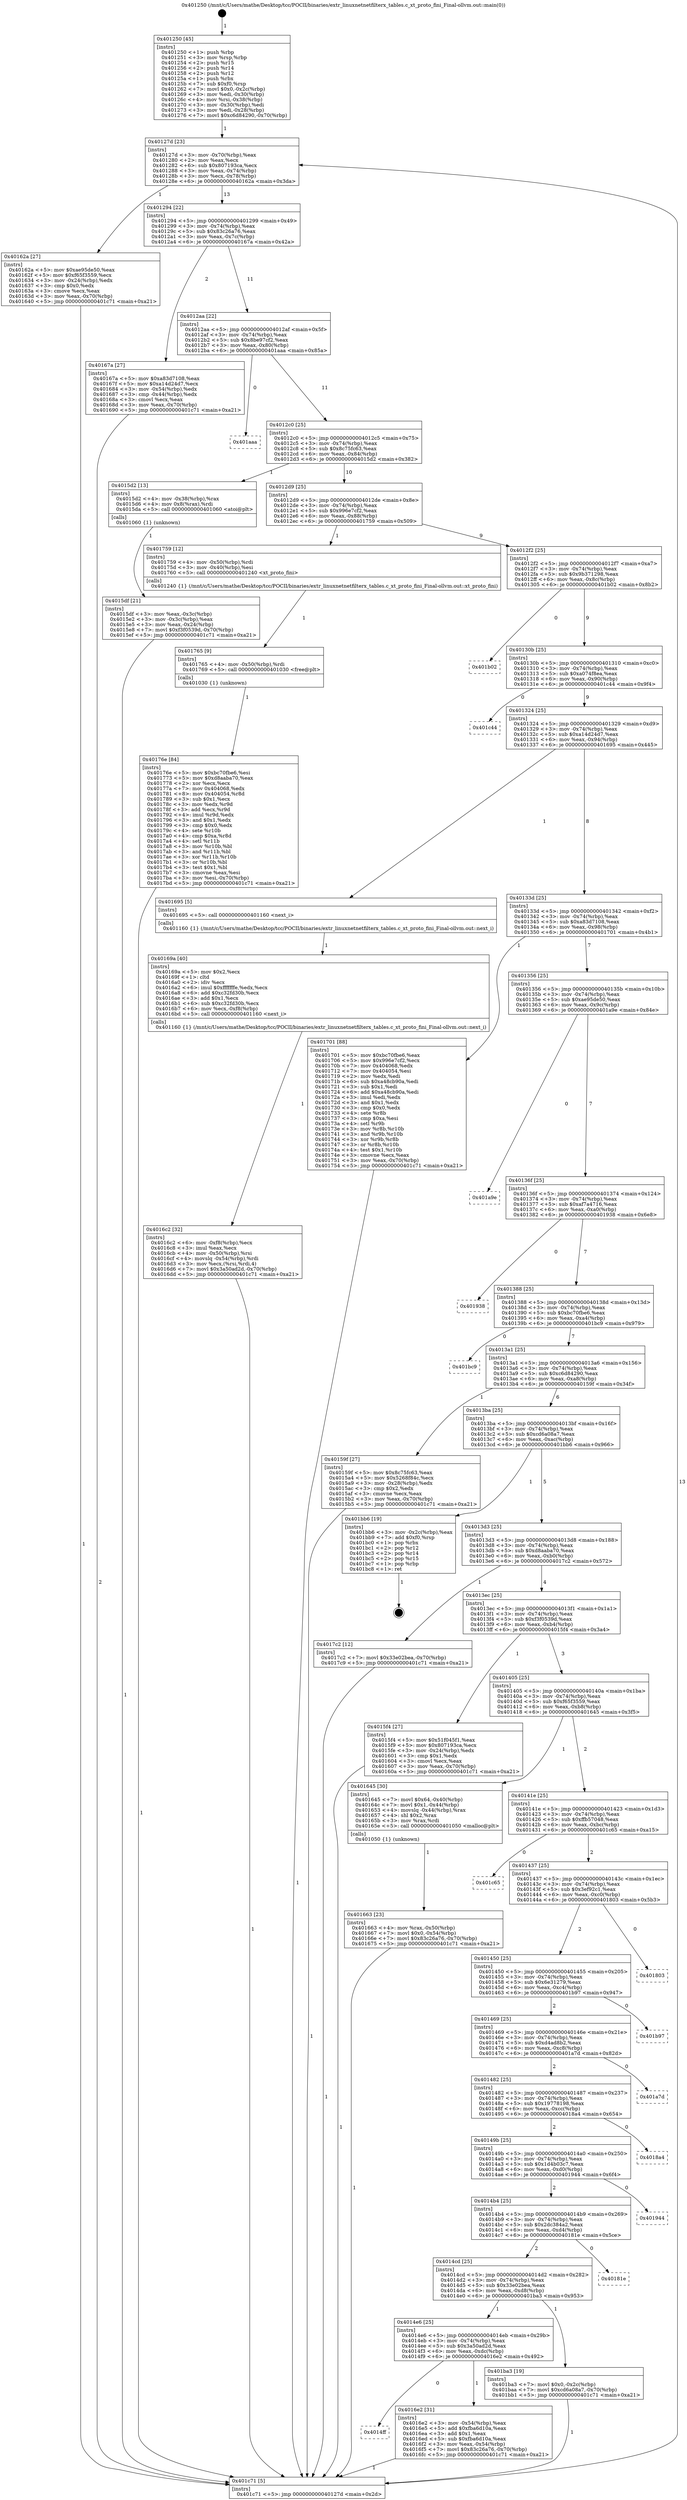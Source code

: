 digraph "0x401250" {
  label = "0x401250 (/mnt/c/Users/mathe/Desktop/tcc/POCII/binaries/extr_linuxnetnetfilterx_tables.c_xt_proto_fini_Final-ollvm.out::main(0))"
  labelloc = "t"
  node[shape=record]

  Entry [label="",width=0.3,height=0.3,shape=circle,fillcolor=black,style=filled]
  "0x40127d" [label="{
     0x40127d [23]\l
     | [instrs]\l
     &nbsp;&nbsp;0x40127d \<+3\>: mov -0x70(%rbp),%eax\l
     &nbsp;&nbsp;0x401280 \<+2\>: mov %eax,%ecx\l
     &nbsp;&nbsp;0x401282 \<+6\>: sub $0x807193ca,%ecx\l
     &nbsp;&nbsp;0x401288 \<+3\>: mov %eax,-0x74(%rbp)\l
     &nbsp;&nbsp;0x40128b \<+3\>: mov %ecx,-0x78(%rbp)\l
     &nbsp;&nbsp;0x40128e \<+6\>: je 000000000040162a \<main+0x3da\>\l
  }"]
  "0x40162a" [label="{
     0x40162a [27]\l
     | [instrs]\l
     &nbsp;&nbsp;0x40162a \<+5\>: mov $0xae95de50,%eax\l
     &nbsp;&nbsp;0x40162f \<+5\>: mov $0xf65f3559,%ecx\l
     &nbsp;&nbsp;0x401634 \<+3\>: mov -0x24(%rbp),%edx\l
     &nbsp;&nbsp;0x401637 \<+3\>: cmp $0x0,%edx\l
     &nbsp;&nbsp;0x40163a \<+3\>: cmove %ecx,%eax\l
     &nbsp;&nbsp;0x40163d \<+3\>: mov %eax,-0x70(%rbp)\l
     &nbsp;&nbsp;0x401640 \<+5\>: jmp 0000000000401c71 \<main+0xa21\>\l
  }"]
  "0x401294" [label="{
     0x401294 [22]\l
     | [instrs]\l
     &nbsp;&nbsp;0x401294 \<+5\>: jmp 0000000000401299 \<main+0x49\>\l
     &nbsp;&nbsp;0x401299 \<+3\>: mov -0x74(%rbp),%eax\l
     &nbsp;&nbsp;0x40129c \<+5\>: sub $0x83c26a76,%eax\l
     &nbsp;&nbsp;0x4012a1 \<+3\>: mov %eax,-0x7c(%rbp)\l
     &nbsp;&nbsp;0x4012a4 \<+6\>: je 000000000040167a \<main+0x42a\>\l
  }"]
  Exit [label="",width=0.3,height=0.3,shape=circle,fillcolor=black,style=filled,peripheries=2]
  "0x40167a" [label="{
     0x40167a [27]\l
     | [instrs]\l
     &nbsp;&nbsp;0x40167a \<+5\>: mov $0xa83d7108,%eax\l
     &nbsp;&nbsp;0x40167f \<+5\>: mov $0xa14d24d7,%ecx\l
     &nbsp;&nbsp;0x401684 \<+3\>: mov -0x54(%rbp),%edx\l
     &nbsp;&nbsp;0x401687 \<+3\>: cmp -0x44(%rbp),%edx\l
     &nbsp;&nbsp;0x40168a \<+3\>: cmovl %ecx,%eax\l
     &nbsp;&nbsp;0x40168d \<+3\>: mov %eax,-0x70(%rbp)\l
     &nbsp;&nbsp;0x401690 \<+5\>: jmp 0000000000401c71 \<main+0xa21\>\l
  }"]
  "0x4012aa" [label="{
     0x4012aa [22]\l
     | [instrs]\l
     &nbsp;&nbsp;0x4012aa \<+5\>: jmp 00000000004012af \<main+0x5f\>\l
     &nbsp;&nbsp;0x4012af \<+3\>: mov -0x74(%rbp),%eax\l
     &nbsp;&nbsp;0x4012b2 \<+5\>: sub $0x8be97cf2,%eax\l
     &nbsp;&nbsp;0x4012b7 \<+3\>: mov %eax,-0x80(%rbp)\l
     &nbsp;&nbsp;0x4012ba \<+6\>: je 0000000000401aaa \<main+0x85a\>\l
  }"]
  "0x40176e" [label="{
     0x40176e [84]\l
     | [instrs]\l
     &nbsp;&nbsp;0x40176e \<+5\>: mov $0xbc70fbe6,%esi\l
     &nbsp;&nbsp;0x401773 \<+5\>: mov $0xd8aaba70,%eax\l
     &nbsp;&nbsp;0x401778 \<+2\>: xor %ecx,%ecx\l
     &nbsp;&nbsp;0x40177a \<+7\>: mov 0x404068,%edx\l
     &nbsp;&nbsp;0x401781 \<+8\>: mov 0x404054,%r8d\l
     &nbsp;&nbsp;0x401789 \<+3\>: sub $0x1,%ecx\l
     &nbsp;&nbsp;0x40178c \<+3\>: mov %edx,%r9d\l
     &nbsp;&nbsp;0x40178f \<+3\>: add %ecx,%r9d\l
     &nbsp;&nbsp;0x401792 \<+4\>: imul %r9d,%edx\l
     &nbsp;&nbsp;0x401796 \<+3\>: and $0x1,%edx\l
     &nbsp;&nbsp;0x401799 \<+3\>: cmp $0x0,%edx\l
     &nbsp;&nbsp;0x40179c \<+4\>: sete %r10b\l
     &nbsp;&nbsp;0x4017a0 \<+4\>: cmp $0xa,%r8d\l
     &nbsp;&nbsp;0x4017a4 \<+4\>: setl %r11b\l
     &nbsp;&nbsp;0x4017a8 \<+3\>: mov %r10b,%bl\l
     &nbsp;&nbsp;0x4017ab \<+3\>: and %r11b,%bl\l
     &nbsp;&nbsp;0x4017ae \<+3\>: xor %r11b,%r10b\l
     &nbsp;&nbsp;0x4017b1 \<+3\>: or %r10b,%bl\l
     &nbsp;&nbsp;0x4017b4 \<+3\>: test $0x1,%bl\l
     &nbsp;&nbsp;0x4017b7 \<+3\>: cmovne %eax,%esi\l
     &nbsp;&nbsp;0x4017ba \<+3\>: mov %esi,-0x70(%rbp)\l
     &nbsp;&nbsp;0x4017bd \<+5\>: jmp 0000000000401c71 \<main+0xa21\>\l
  }"]
  "0x401aaa" [label="{
     0x401aaa\l
  }", style=dashed]
  "0x4012c0" [label="{
     0x4012c0 [25]\l
     | [instrs]\l
     &nbsp;&nbsp;0x4012c0 \<+5\>: jmp 00000000004012c5 \<main+0x75\>\l
     &nbsp;&nbsp;0x4012c5 \<+3\>: mov -0x74(%rbp),%eax\l
     &nbsp;&nbsp;0x4012c8 \<+5\>: sub $0x8c75fc63,%eax\l
     &nbsp;&nbsp;0x4012cd \<+6\>: mov %eax,-0x84(%rbp)\l
     &nbsp;&nbsp;0x4012d3 \<+6\>: je 00000000004015d2 \<main+0x382\>\l
  }"]
  "0x401765" [label="{
     0x401765 [9]\l
     | [instrs]\l
     &nbsp;&nbsp;0x401765 \<+4\>: mov -0x50(%rbp),%rdi\l
     &nbsp;&nbsp;0x401769 \<+5\>: call 0000000000401030 \<free@plt\>\l
     | [calls]\l
     &nbsp;&nbsp;0x401030 \{1\} (unknown)\l
  }"]
  "0x4015d2" [label="{
     0x4015d2 [13]\l
     | [instrs]\l
     &nbsp;&nbsp;0x4015d2 \<+4\>: mov -0x38(%rbp),%rax\l
     &nbsp;&nbsp;0x4015d6 \<+4\>: mov 0x8(%rax),%rdi\l
     &nbsp;&nbsp;0x4015da \<+5\>: call 0000000000401060 \<atoi@plt\>\l
     | [calls]\l
     &nbsp;&nbsp;0x401060 \{1\} (unknown)\l
  }"]
  "0x4012d9" [label="{
     0x4012d9 [25]\l
     | [instrs]\l
     &nbsp;&nbsp;0x4012d9 \<+5\>: jmp 00000000004012de \<main+0x8e\>\l
     &nbsp;&nbsp;0x4012de \<+3\>: mov -0x74(%rbp),%eax\l
     &nbsp;&nbsp;0x4012e1 \<+5\>: sub $0x996e7cf2,%eax\l
     &nbsp;&nbsp;0x4012e6 \<+6\>: mov %eax,-0x88(%rbp)\l
     &nbsp;&nbsp;0x4012ec \<+6\>: je 0000000000401759 \<main+0x509\>\l
  }"]
  "0x4014ff" [label="{
     0x4014ff\l
  }", style=dashed]
  "0x401759" [label="{
     0x401759 [12]\l
     | [instrs]\l
     &nbsp;&nbsp;0x401759 \<+4\>: mov -0x50(%rbp),%rdi\l
     &nbsp;&nbsp;0x40175d \<+3\>: mov -0x40(%rbp),%esi\l
     &nbsp;&nbsp;0x401760 \<+5\>: call 0000000000401240 \<xt_proto_fini\>\l
     | [calls]\l
     &nbsp;&nbsp;0x401240 \{1\} (/mnt/c/Users/mathe/Desktop/tcc/POCII/binaries/extr_linuxnetnetfilterx_tables.c_xt_proto_fini_Final-ollvm.out::xt_proto_fini)\l
  }"]
  "0x4012f2" [label="{
     0x4012f2 [25]\l
     | [instrs]\l
     &nbsp;&nbsp;0x4012f2 \<+5\>: jmp 00000000004012f7 \<main+0xa7\>\l
     &nbsp;&nbsp;0x4012f7 \<+3\>: mov -0x74(%rbp),%eax\l
     &nbsp;&nbsp;0x4012fa \<+5\>: sub $0x9b371298,%eax\l
     &nbsp;&nbsp;0x4012ff \<+6\>: mov %eax,-0x8c(%rbp)\l
     &nbsp;&nbsp;0x401305 \<+6\>: je 0000000000401b02 \<main+0x8b2\>\l
  }"]
  "0x4016e2" [label="{
     0x4016e2 [31]\l
     | [instrs]\l
     &nbsp;&nbsp;0x4016e2 \<+3\>: mov -0x54(%rbp),%eax\l
     &nbsp;&nbsp;0x4016e5 \<+5\>: add $0xfba6d10a,%eax\l
     &nbsp;&nbsp;0x4016ea \<+3\>: add $0x1,%eax\l
     &nbsp;&nbsp;0x4016ed \<+5\>: sub $0xfba6d10a,%eax\l
     &nbsp;&nbsp;0x4016f2 \<+3\>: mov %eax,-0x54(%rbp)\l
     &nbsp;&nbsp;0x4016f5 \<+7\>: movl $0x83c26a76,-0x70(%rbp)\l
     &nbsp;&nbsp;0x4016fc \<+5\>: jmp 0000000000401c71 \<main+0xa21\>\l
  }"]
  "0x401b02" [label="{
     0x401b02\l
  }", style=dashed]
  "0x40130b" [label="{
     0x40130b [25]\l
     | [instrs]\l
     &nbsp;&nbsp;0x40130b \<+5\>: jmp 0000000000401310 \<main+0xc0\>\l
     &nbsp;&nbsp;0x401310 \<+3\>: mov -0x74(%rbp),%eax\l
     &nbsp;&nbsp;0x401313 \<+5\>: sub $0xa074f8ea,%eax\l
     &nbsp;&nbsp;0x401318 \<+6\>: mov %eax,-0x90(%rbp)\l
     &nbsp;&nbsp;0x40131e \<+6\>: je 0000000000401c44 \<main+0x9f4\>\l
  }"]
  "0x4014e6" [label="{
     0x4014e6 [25]\l
     | [instrs]\l
     &nbsp;&nbsp;0x4014e6 \<+5\>: jmp 00000000004014eb \<main+0x29b\>\l
     &nbsp;&nbsp;0x4014eb \<+3\>: mov -0x74(%rbp),%eax\l
     &nbsp;&nbsp;0x4014ee \<+5\>: sub $0x3a50ad2d,%eax\l
     &nbsp;&nbsp;0x4014f3 \<+6\>: mov %eax,-0xdc(%rbp)\l
     &nbsp;&nbsp;0x4014f9 \<+6\>: je 00000000004016e2 \<main+0x492\>\l
  }"]
  "0x401c44" [label="{
     0x401c44\l
  }", style=dashed]
  "0x401324" [label="{
     0x401324 [25]\l
     | [instrs]\l
     &nbsp;&nbsp;0x401324 \<+5\>: jmp 0000000000401329 \<main+0xd9\>\l
     &nbsp;&nbsp;0x401329 \<+3\>: mov -0x74(%rbp),%eax\l
     &nbsp;&nbsp;0x40132c \<+5\>: sub $0xa14d24d7,%eax\l
     &nbsp;&nbsp;0x401331 \<+6\>: mov %eax,-0x94(%rbp)\l
     &nbsp;&nbsp;0x401337 \<+6\>: je 0000000000401695 \<main+0x445\>\l
  }"]
  "0x401ba3" [label="{
     0x401ba3 [19]\l
     | [instrs]\l
     &nbsp;&nbsp;0x401ba3 \<+7\>: movl $0x0,-0x2c(%rbp)\l
     &nbsp;&nbsp;0x401baa \<+7\>: movl $0xcd6a08a7,-0x70(%rbp)\l
     &nbsp;&nbsp;0x401bb1 \<+5\>: jmp 0000000000401c71 \<main+0xa21\>\l
  }"]
  "0x401695" [label="{
     0x401695 [5]\l
     | [instrs]\l
     &nbsp;&nbsp;0x401695 \<+5\>: call 0000000000401160 \<next_i\>\l
     | [calls]\l
     &nbsp;&nbsp;0x401160 \{1\} (/mnt/c/Users/mathe/Desktop/tcc/POCII/binaries/extr_linuxnetnetfilterx_tables.c_xt_proto_fini_Final-ollvm.out::next_i)\l
  }"]
  "0x40133d" [label="{
     0x40133d [25]\l
     | [instrs]\l
     &nbsp;&nbsp;0x40133d \<+5\>: jmp 0000000000401342 \<main+0xf2\>\l
     &nbsp;&nbsp;0x401342 \<+3\>: mov -0x74(%rbp),%eax\l
     &nbsp;&nbsp;0x401345 \<+5\>: sub $0xa83d7108,%eax\l
     &nbsp;&nbsp;0x40134a \<+6\>: mov %eax,-0x98(%rbp)\l
     &nbsp;&nbsp;0x401350 \<+6\>: je 0000000000401701 \<main+0x4b1\>\l
  }"]
  "0x4014cd" [label="{
     0x4014cd [25]\l
     | [instrs]\l
     &nbsp;&nbsp;0x4014cd \<+5\>: jmp 00000000004014d2 \<main+0x282\>\l
     &nbsp;&nbsp;0x4014d2 \<+3\>: mov -0x74(%rbp),%eax\l
     &nbsp;&nbsp;0x4014d5 \<+5\>: sub $0x33e02bea,%eax\l
     &nbsp;&nbsp;0x4014da \<+6\>: mov %eax,-0xd8(%rbp)\l
     &nbsp;&nbsp;0x4014e0 \<+6\>: je 0000000000401ba3 \<main+0x953\>\l
  }"]
  "0x401701" [label="{
     0x401701 [88]\l
     | [instrs]\l
     &nbsp;&nbsp;0x401701 \<+5\>: mov $0xbc70fbe6,%eax\l
     &nbsp;&nbsp;0x401706 \<+5\>: mov $0x996e7cf2,%ecx\l
     &nbsp;&nbsp;0x40170b \<+7\>: mov 0x404068,%edx\l
     &nbsp;&nbsp;0x401712 \<+7\>: mov 0x404054,%esi\l
     &nbsp;&nbsp;0x401719 \<+2\>: mov %edx,%edi\l
     &nbsp;&nbsp;0x40171b \<+6\>: sub $0xa48cb90a,%edi\l
     &nbsp;&nbsp;0x401721 \<+3\>: sub $0x1,%edi\l
     &nbsp;&nbsp;0x401724 \<+6\>: add $0xa48cb90a,%edi\l
     &nbsp;&nbsp;0x40172a \<+3\>: imul %edi,%edx\l
     &nbsp;&nbsp;0x40172d \<+3\>: and $0x1,%edx\l
     &nbsp;&nbsp;0x401730 \<+3\>: cmp $0x0,%edx\l
     &nbsp;&nbsp;0x401733 \<+4\>: sete %r8b\l
     &nbsp;&nbsp;0x401737 \<+3\>: cmp $0xa,%esi\l
     &nbsp;&nbsp;0x40173a \<+4\>: setl %r9b\l
     &nbsp;&nbsp;0x40173e \<+3\>: mov %r8b,%r10b\l
     &nbsp;&nbsp;0x401741 \<+3\>: and %r9b,%r10b\l
     &nbsp;&nbsp;0x401744 \<+3\>: xor %r9b,%r8b\l
     &nbsp;&nbsp;0x401747 \<+3\>: or %r8b,%r10b\l
     &nbsp;&nbsp;0x40174a \<+4\>: test $0x1,%r10b\l
     &nbsp;&nbsp;0x40174e \<+3\>: cmovne %ecx,%eax\l
     &nbsp;&nbsp;0x401751 \<+3\>: mov %eax,-0x70(%rbp)\l
     &nbsp;&nbsp;0x401754 \<+5\>: jmp 0000000000401c71 \<main+0xa21\>\l
  }"]
  "0x401356" [label="{
     0x401356 [25]\l
     | [instrs]\l
     &nbsp;&nbsp;0x401356 \<+5\>: jmp 000000000040135b \<main+0x10b\>\l
     &nbsp;&nbsp;0x40135b \<+3\>: mov -0x74(%rbp),%eax\l
     &nbsp;&nbsp;0x40135e \<+5\>: sub $0xae95de50,%eax\l
     &nbsp;&nbsp;0x401363 \<+6\>: mov %eax,-0x9c(%rbp)\l
     &nbsp;&nbsp;0x401369 \<+6\>: je 0000000000401a9e \<main+0x84e\>\l
  }"]
  "0x40181e" [label="{
     0x40181e\l
  }", style=dashed]
  "0x401a9e" [label="{
     0x401a9e\l
  }", style=dashed]
  "0x40136f" [label="{
     0x40136f [25]\l
     | [instrs]\l
     &nbsp;&nbsp;0x40136f \<+5\>: jmp 0000000000401374 \<main+0x124\>\l
     &nbsp;&nbsp;0x401374 \<+3\>: mov -0x74(%rbp),%eax\l
     &nbsp;&nbsp;0x401377 \<+5\>: sub $0xaf7a4716,%eax\l
     &nbsp;&nbsp;0x40137c \<+6\>: mov %eax,-0xa0(%rbp)\l
     &nbsp;&nbsp;0x401382 \<+6\>: je 0000000000401938 \<main+0x6e8\>\l
  }"]
  "0x4014b4" [label="{
     0x4014b4 [25]\l
     | [instrs]\l
     &nbsp;&nbsp;0x4014b4 \<+5\>: jmp 00000000004014b9 \<main+0x269\>\l
     &nbsp;&nbsp;0x4014b9 \<+3\>: mov -0x74(%rbp),%eax\l
     &nbsp;&nbsp;0x4014bc \<+5\>: sub $0x2dc384a2,%eax\l
     &nbsp;&nbsp;0x4014c1 \<+6\>: mov %eax,-0xd4(%rbp)\l
     &nbsp;&nbsp;0x4014c7 \<+6\>: je 000000000040181e \<main+0x5ce\>\l
  }"]
  "0x401938" [label="{
     0x401938\l
  }", style=dashed]
  "0x401388" [label="{
     0x401388 [25]\l
     | [instrs]\l
     &nbsp;&nbsp;0x401388 \<+5\>: jmp 000000000040138d \<main+0x13d\>\l
     &nbsp;&nbsp;0x40138d \<+3\>: mov -0x74(%rbp),%eax\l
     &nbsp;&nbsp;0x401390 \<+5\>: sub $0xbc70fbe6,%eax\l
     &nbsp;&nbsp;0x401395 \<+6\>: mov %eax,-0xa4(%rbp)\l
     &nbsp;&nbsp;0x40139b \<+6\>: je 0000000000401bc9 \<main+0x979\>\l
  }"]
  "0x401944" [label="{
     0x401944\l
  }", style=dashed]
  "0x401bc9" [label="{
     0x401bc9\l
  }", style=dashed]
  "0x4013a1" [label="{
     0x4013a1 [25]\l
     | [instrs]\l
     &nbsp;&nbsp;0x4013a1 \<+5\>: jmp 00000000004013a6 \<main+0x156\>\l
     &nbsp;&nbsp;0x4013a6 \<+3\>: mov -0x74(%rbp),%eax\l
     &nbsp;&nbsp;0x4013a9 \<+5\>: sub $0xc6d84290,%eax\l
     &nbsp;&nbsp;0x4013ae \<+6\>: mov %eax,-0xa8(%rbp)\l
     &nbsp;&nbsp;0x4013b4 \<+6\>: je 000000000040159f \<main+0x34f\>\l
  }"]
  "0x40149b" [label="{
     0x40149b [25]\l
     | [instrs]\l
     &nbsp;&nbsp;0x40149b \<+5\>: jmp 00000000004014a0 \<main+0x250\>\l
     &nbsp;&nbsp;0x4014a0 \<+3\>: mov -0x74(%rbp),%eax\l
     &nbsp;&nbsp;0x4014a3 \<+5\>: sub $0x1d4b03c7,%eax\l
     &nbsp;&nbsp;0x4014a8 \<+6\>: mov %eax,-0xd0(%rbp)\l
     &nbsp;&nbsp;0x4014ae \<+6\>: je 0000000000401944 \<main+0x6f4\>\l
  }"]
  "0x40159f" [label="{
     0x40159f [27]\l
     | [instrs]\l
     &nbsp;&nbsp;0x40159f \<+5\>: mov $0x8c75fc63,%eax\l
     &nbsp;&nbsp;0x4015a4 \<+5\>: mov $0x5268f84c,%ecx\l
     &nbsp;&nbsp;0x4015a9 \<+3\>: mov -0x28(%rbp),%edx\l
     &nbsp;&nbsp;0x4015ac \<+3\>: cmp $0x2,%edx\l
     &nbsp;&nbsp;0x4015af \<+3\>: cmovne %ecx,%eax\l
     &nbsp;&nbsp;0x4015b2 \<+3\>: mov %eax,-0x70(%rbp)\l
     &nbsp;&nbsp;0x4015b5 \<+5\>: jmp 0000000000401c71 \<main+0xa21\>\l
  }"]
  "0x4013ba" [label="{
     0x4013ba [25]\l
     | [instrs]\l
     &nbsp;&nbsp;0x4013ba \<+5\>: jmp 00000000004013bf \<main+0x16f\>\l
     &nbsp;&nbsp;0x4013bf \<+3\>: mov -0x74(%rbp),%eax\l
     &nbsp;&nbsp;0x4013c2 \<+5\>: sub $0xcd6a08a7,%eax\l
     &nbsp;&nbsp;0x4013c7 \<+6\>: mov %eax,-0xac(%rbp)\l
     &nbsp;&nbsp;0x4013cd \<+6\>: je 0000000000401bb6 \<main+0x966\>\l
  }"]
  "0x401c71" [label="{
     0x401c71 [5]\l
     | [instrs]\l
     &nbsp;&nbsp;0x401c71 \<+5\>: jmp 000000000040127d \<main+0x2d\>\l
  }"]
  "0x401250" [label="{
     0x401250 [45]\l
     | [instrs]\l
     &nbsp;&nbsp;0x401250 \<+1\>: push %rbp\l
     &nbsp;&nbsp;0x401251 \<+3\>: mov %rsp,%rbp\l
     &nbsp;&nbsp;0x401254 \<+2\>: push %r15\l
     &nbsp;&nbsp;0x401256 \<+2\>: push %r14\l
     &nbsp;&nbsp;0x401258 \<+2\>: push %r12\l
     &nbsp;&nbsp;0x40125a \<+1\>: push %rbx\l
     &nbsp;&nbsp;0x40125b \<+7\>: sub $0xf0,%rsp\l
     &nbsp;&nbsp;0x401262 \<+7\>: movl $0x0,-0x2c(%rbp)\l
     &nbsp;&nbsp;0x401269 \<+3\>: mov %edi,-0x30(%rbp)\l
     &nbsp;&nbsp;0x40126c \<+4\>: mov %rsi,-0x38(%rbp)\l
     &nbsp;&nbsp;0x401270 \<+3\>: mov -0x30(%rbp),%edi\l
     &nbsp;&nbsp;0x401273 \<+3\>: mov %edi,-0x28(%rbp)\l
     &nbsp;&nbsp;0x401276 \<+7\>: movl $0xc6d84290,-0x70(%rbp)\l
  }"]
  "0x4015df" [label="{
     0x4015df [21]\l
     | [instrs]\l
     &nbsp;&nbsp;0x4015df \<+3\>: mov %eax,-0x3c(%rbp)\l
     &nbsp;&nbsp;0x4015e2 \<+3\>: mov -0x3c(%rbp),%eax\l
     &nbsp;&nbsp;0x4015e5 \<+3\>: mov %eax,-0x24(%rbp)\l
     &nbsp;&nbsp;0x4015e8 \<+7\>: movl $0xf3f0539d,-0x70(%rbp)\l
     &nbsp;&nbsp;0x4015ef \<+5\>: jmp 0000000000401c71 \<main+0xa21\>\l
  }"]
  "0x4018a4" [label="{
     0x4018a4\l
  }", style=dashed]
  "0x401bb6" [label="{
     0x401bb6 [19]\l
     | [instrs]\l
     &nbsp;&nbsp;0x401bb6 \<+3\>: mov -0x2c(%rbp),%eax\l
     &nbsp;&nbsp;0x401bb9 \<+7\>: add $0xf0,%rsp\l
     &nbsp;&nbsp;0x401bc0 \<+1\>: pop %rbx\l
     &nbsp;&nbsp;0x401bc1 \<+2\>: pop %r12\l
     &nbsp;&nbsp;0x401bc3 \<+2\>: pop %r14\l
     &nbsp;&nbsp;0x401bc5 \<+2\>: pop %r15\l
     &nbsp;&nbsp;0x401bc7 \<+1\>: pop %rbp\l
     &nbsp;&nbsp;0x401bc8 \<+1\>: ret\l
  }"]
  "0x4013d3" [label="{
     0x4013d3 [25]\l
     | [instrs]\l
     &nbsp;&nbsp;0x4013d3 \<+5\>: jmp 00000000004013d8 \<main+0x188\>\l
     &nbsp;&nbsp;0x4013d8 \<+3\>: mov -0x74(%rbp),%eax\l
     &nbsp;&nbsp;0x4013db \<+5\>: sub $0xd8aaba70,%eax\l
     &nbsp;&nbsp;0x4013e0 \<+6\>: mov %eax,-0xb0(%rbp)\l
     &nbsp;&nbsp;0x4013e6 \<+6\>: je 00000000004017c2 \<main+0x572\>\l
  }"]
  "0x401482" [label="{
     0x401482 [25]\l
     | [instrs]\l
     &nbsp;&nbsp;0x401482 \<+5\>: jmp 0000000000401487 \<main+0x237\>\l
     &nbsp;&nbsp;0x401487 \<+3\>: mov -0x74(%rbp),%eax\l
     &nbsp;&nbsp;0x40148a \<+5\>: sub $0x19778198,%eax\l
     &nbsp;&nbsp;0x40148f \<+6\>: mov %eax,-0xcc(%rbp)\l
     &nbsp;&nbsp;0x401495 \<+6\>: je 00000000004018a4 \<main+0x654\>\l
  }"]
  "0x4017c2" [label="{
     0x4017c2 [12]\l
     | [instrs]\l
     &nbsp;&nbsp;0x4017c2 \<+7\>: movl $0x33e02bea,-0x70(%rbp)\l
     &nbsp;&nbsp;0x4017c9 \<+5\>: jmp 0000000000401c71 \<main+0xa21\>\l
  }"]
  "0x4013ec" [label="{
     0x4013ec [25]\l
     | [instrs]\l
     &nbsp;&nbsp;0x4013ec \<+5\>: jmp 00000000004013f1 \<main+0x1a1\>\l
     &nbsp;&nbsp;0x4013f1 \<+3\>: mov -0x74(%rbp),%eax\l
     &nbsp;&nbsp;0x4013f4 \<+5\>: sub $0xf3f0539d,%eax\l
     &nbsp;&nbsp;0x4013f9 \<+6\>: mov %eax,-0xb4(%rbp)\l
     &nbsp;&nbsp;0x4013ff \<+6\>: je 00000000004015f4 \<main+0x3a4\>\l
  }"]
  "0x401a7d" [label="{
     0x401a7d\l
  }", style=dashed]
  "0x4015f4" [label="{
     0x4015f4 [27]\l
     | [instrs]\l
     &nbsp;&nbsp;0x4015f4 \<+5\>: mov $0x51f045f1,%eax\l
     &nbsp;&nbsp;0x4015f9 \<+5\>: mov $0x807193ca,%ecx\l
     &nbsp;&nbsp;0x4015fe \<+3\>: mov -0x24(%rbp),%edx\l
     &nbsp;&nbsp;0x401601 \<+3\>: cmp $0x1,%edx\l
     &nbsp;&nbsp;0x401604 \<+3\>: cmovl %ecx,%eax\l
     &nbsp;&nbsp;0x401607 \<+3\>: mov %eax,-0x70(%rbp)\l
     &nbsp;&nbsp;0x40160a \<+5\>: jmp 0000000000401c71 \<main+0xa21\>\l
  }"]
  "0x401405" [label="{
     0x401405 [25]\l
     | [instrs]\l
     &nbsp;&nbsp;0x401405 \<+5\>: jmp 000000000040140a \<main+0x1ba\>\l
     &nbsp;&nbsp;0x40140a \<+3\>: mov -0x74(%rbp),%eax\l
     &nbsp;&nbsp;0x40140d \<+5\>: sub $0xf65f3559,%eax\l
     &nbsp;&nbsp;0x401412 \<+6\>: mov %eax,-0xb8(%rbp)\l
     &nbsp;&nbsp;0x401418 \<+6\>: je 0000000000401645 \<main+0x3f5\>\l
  }"]
  "0x401469" [label="{
     0x401469 [25]\l
     | [instrs]\l
     &nbsp;&nbsp;0x401469 \<+5\>: jmp 000000000040146e \<main+0x21e\>\l
     &nbsp;&nbsp;0x40146e \<+3\>: mov -0x74(%rbp),%eax\l
     &nbsp;&nbsp;0x401471 \<+5\>: sub $0xd4ad8b2,%eax\l
     &nbsp;&nbsp;0x401476 \<+6\>: mov %eax,-0xc8(%rbp)\l
     &nbsp;&nbsp;0x40147c \<+6\>: je 0000000000401a7d \<main+0x82d\>\l
  }"]
  "0x401645" [label="{
     0x401645 [30]\l
     | [instrs]\l
     &nbsp;&nbsp;0x401645 \<+7\>: movl $0x64,-0x40(%rbp)\l
     &nbsp;&nbsp;0x40164c \<+7\>: movl $0x1,-0x44(%rbp)\l
     &nbsp;&nbsp;0x401653 \<+4\>: movslq -0x44(%rbp),%rax\l
     &nbsp;&nbsp;0x401657 \<+4\>: shl $0x2,%rax\l
     &nbsp;&nbsp;0x40165b \<+3\>: mov %rax,%rdi\l
     &nbsp;&nbsp;0x40165e \<+5\>: call 0000000000401050 \<malloc@plt\>\l
     | [calls]\l
     &nbsp;&nbsp;0x401050 \{1\} (unknown)\l
  }"]
  "0x40141e" [label="{
     0x40141e [25]\l
     | [instrs]\l
     &nbsp;&nbsp;0x40141e \<+5\>: jmp 0000000000401423 \<main+0x1d3\>\l
     &nbsp;&nbsp;0x401423 \<+3\>: mov -0x74(%rbp),%eax\l
     &nbsp;&nbsp;0x401426 \<+5\>: sub $0xffb57048,%eax\l
     &nbsp;&nbsp;0x40142b \<+6\>: mov %eax,-0xbc(%rbp)\l
     &nbsp;&nbsp;0x401431 \<+6\>: je 0000000000401c65 \<main+0xa15\>\l
  }"]
  "0x401663" [label="{
     0x401663 [23]\l
     | [instrs]\l
     &nbsp;&nbsp;0x401663 \<+4\>: mov %rax,-0x50(%rbp)\l
     &nbsp;&nbsp;0x401667 \<+7\>: movl $0x0,-0x54(%rbp)\l
     &nbsp;&nbsp;0x40166e \<+7\>: movl $0x83c26a76,-0x70(%rbp)\l
     &nbsp;&nbsp;0x401675 \<+5\>: jmp 0000000000401c71 \<main+0xa21\>\l
  }"]
  "0x40169a" [label="{
     0x40169a [40]\l
     | [instrs]\l
     &nbsp;&nbsp;0x40169a \<+5\>: mov $0x2,%ecx\l
     &nbsp;&nbsp;0x40169f \<+1\>: cltd\l
     &nbsp;&nbsp;0x4016a0 \<+2\>: idiv %ecx\l
     &nbsp;&nbsp;0x4016a2 \<+6\>: imul $0xfffffffe,%edx,%ecx\l
     &nbsp;&nbsp;0x4016a8 \<+6\>: add $0xc32fd30b,%ecx\l
     &nbsp;&nbsp;0x4016ae \<+3\>: add $0x1,%ecx\l
     &nbsp;&nbsp;0x4016b1 \<+6\>: sub $0xc32fd30b,%ecx\l
     &nbsp;&nbsp;0x4016b7 \<+6\>: mov %ecx,-0xf8(%rbp)\l
     &nbsp;&nbsp;0x4016bd \<+5\>: call 0000000000401160 \<next_i\>\l
     | [calls]\l
     &nbsp;&nbsp;0x401160 \{1\} (/mnt/c/Users/mathe/Desktop/tcc/POCII/binaries/extr_linuxnetnetfilterx_tables.c_xt_proto_fini_Final-ollvm.out::next_i)\l
  }"]
  "0x4016c2" [label="{
     0x4016c2 [32]\l
     | [instrs]\l
     &nbsp;&nbsp;0x4016c2 \<+6\>: mov -0xf8(%rbp),%ecx\l
     &nbsp;&nbsp;0x4016c8 \<+3\>: imul %eax,%ecx\l
     &nbsp;&nbsp;0x4016cb \<+4\>: mov -0x50(%rbp),%rsi\l
     &nbsp;&nbsp;0x4016cf \<+4\>: movslq -0x54(%rbp),%rdi\l
     &nbsp;&nbsp;0x4016d3 \<+3\>: mov %ecx,(%rsi,%rdi,4)\l
     &nbsp;&nbsp;0x4016d6 \<+7\>: movl $0x3a50ad2d,-0x70(%rbp)\l
     &nbsp;&nbsp;0x4016dd \<+5\>: jmp 0000000000401c71 \<main+0xa21\>\l
  }"]
  "0x401b97" [label="{
     0x401b97\l
  }", style=dashed]
  "0x401c65" [label="{
     0x401c65\l
  }", style=dashed]
  "0x401437" [label="{
     0x401437 [25]\l
     | [instrs]\l
     &nbsp;&nbsp;0x401437 \<+5\>: jmp 000000000040143c \<main+0x1ec\>\l
     &nbsp;&nbsp;0x40143c \<+3\>: mov -0x74(%rbp),%eax\l
     &nbsp;&nbsp;0x40143f \<+5\>: sub $0x3ef92c1,%eax\l
     &nbsp;&nbsp;0x401444 \<+6\>: mov %eax,-0xc0(%rbp)\l
     &nbsp;&nbsp;0x40144a \<+6\>: je 0000000000401803 \<main+0x5b3\>\l
  }"]
  "0x401450" [label="{
     0x401450 [25]\l
     | [instrs]\l
     &nbsp;&nbsp;0x401450 \<+5\>: jmp 0000000000401455 \<main+0x205\>\l
     &nbsp;&nbsp;0x401455 \<+3\>: mov -0x74(%rbp),%eax\l
     &nbsp;&nbsp;0x401458 \<+5\>: sub $0x6e31279,%eax\l
     &nbsp;&nbsp;0x40145d \<+6\>: mov %eax,-0xc4(%rbp)\l
     &nbsp;&nbsp;0x401463 \<+6\>: je 0000000000401b97 \<main+0x947\>\l
  }"]
  "0x401803" [label="{
     0x401803\l
  }", style=dashed]
  Entry -> "0x401250" [label=" 1"]
  "0x40127d" -> "0x40162a" [label=" 1"]
  "0x40127d" -> "0x401294" [label=" 13"]
  "0x401bb6" -> Exit [label=" 1"]
  "0x401294" -> "0x40167a" [label=" 2"]
  "0x401294" -> "0x4012aa" [label=" 11"]
  "0x401ba3" -> "0x401c71" [label=" 1"]
  "0x4012aa" -> "0x401aaa" [label=" 0"]
  "0x4012aa" -> "0x4012c0" [label=" 11"]
  "0x4017c2" -> "0x401c71" [label=" 1"]
  "0x4012c0" -> "0x4015d2" [label=" 1"]
  "0x4012c0" -> "0x4012d9" [label=" 10"]
  "0x40176e" -> "0x401c71" [label=" 1"]
  "0x4012d9" -> "0x401759" [label=" 1"]
  "0x4012d9" -> "0x4012f2" [label=" 9"]
  "0x401765" -> "0x40176e" [label=" 1"]
  "0x4012f2" -> "0x401b02" [label=" 0"]
  "0x4012f2" -> "0x40130b" [label=" 9"]
  "0x401759" -> "0x401765" [label=" 1"]
  "0x40130b" -> "0x401c44" [label=" 0"]
  "0x40130b" -> "0x401324" [label=" 9"]
  "0x4016e2" -> "0x401c71" [label=" 1"]
  "0x401324" -> "0x401695" [label=" 1"]
  "0x401324" -> "0x40133d" [label=" 8"]
  "0x4014e6" -> "0x4014ff" [label=" 0"]
  "0x40133d" -> "0x401701" [label=" 1"]
  "0x40133d" -> "0x401356" [label=" 7"]
  "0x401701" -> "0x401c71" [label=" 1"]
  "0x401356" -> "0x401a9e" [label=" 0"]
  "0x401356" -> "0x40136f" [label=" 7"]
  "0x4014cd" -> "0x4014e6" [label=" 1"]
  "0x40136f" -> "0x401938" [label=" 0"]
  "0x40136f" -> "0x401388" [label=" 7"]
  "0x4014e6" -> "0x4016e2" [label=" 1"]
  "0x401388" -> "0x401bc9" [label=" 0"]
  "0x401388" -> "0x4013a1" [label=" 7"]
  "0x4014b4" -> "0x4014cd" [label=" 2"]
  "0x4013a1" -> "0x40159f" [label=" 1"]
  "0x4013a1" -> "0x4013ba" [label=" 6"]
  "0x40159f" -> "0x401c71" [label=" 1"]
  "0x401250" -> "0x40127d" [label=" 1"]
  "0x401c71" -> "0x40127d" [label=" 13"]
  "0x4015d2" -> "0x4015df" [label=" 1"]
  "0x4015df" -> "0x401c71" [label=" 1"]
  "0x4014cd" -> "0x401ba3" [label=" 1"]
  "0x4013ba" -> "0x401bb6" [label=" 1"]
  "0x4013ba" -> "0x4013d3" [label=" 5"]
  "0x40149b" -> "0x4014b4" [label=" 2"]
  "0x4013d3" -> "0x4017c2" [label=" 1"]
  "0x4013d3" -> "0x4013ec" [label=" 4"]
  "0x4014b4" -> "0x40181e" [label=" 0"]
  "0x4013ec" -> "0x4015f4" [label=" 1"]
  "0x4013ec" -> "0x401405" [label=" 3"]
  "0x4015f4" -> "0x401c71" [label=" 1"]
  "0x40162a" -> "0x401c71" [label=" 1"]
  "0x401482" -> "0x40149b" [label=" 2"]
  "0x401405" -> "0x401645" [label=" 1"]
  "0x401405" -> "0x40141e" [label=" 2"]
  "0x401645" -> "0x401663" [label=" 1"]
  "0x401663" -> "0x401c71" [label=" 1"]
  "0x40167a" -> "0x401c71" [label=" 2"]
  "0x401695" -> "0x40169a" [label=" 1"]
  "0x40169a" -> "0x4016c2" [label=" 1"]
  "0x4016c2" -> "0x401c71" [label=" 1"]
  "0x40149b" -> "0x401944" [label=" 0"]
  "0x40141e" -> "0x401c65" [label=" 0"]
  "0x40141e" -> "0x401437" [label=" 2"]
  "0x401469" -> "0x401482" [label=" 2"]
  "0x401437" -> "0x401803" [label=" 0"]
  "0x401437" -> "0x401450" [label=" 2"]
  "0x401469" -> "0x401a7d" [label=" 0"]
  "0x401450" -> "0x401b97" [label=" 0"]
  "0x401450" -> "0x401469" [label=" 2"]
  "0x401482" -> "0x4018a4" [label=" 0"]
}
